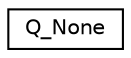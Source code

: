 digraph "Graphical Class Hierarchy"
{
  edge [fontname="Helvetica",fontsize="10",labelfontname="Helvetica",labelfontsize="10"];
  node [fontname="Helvetica",fontsize="10",shape=record];
  rankdir="LR";
  Node0 [label="Q_None",height=0.2,width=0.4,color="black", fillcolor="white", style="filled",URL="$struct_q___none.html"];
}
